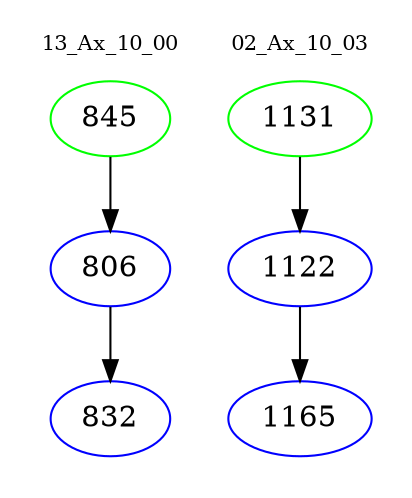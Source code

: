 digraph{
subgraph cluster_0 {
color = white
label = "13_Ax_10_00";
fontsize=10;
T0_845 [label="845", color="green"]
T0_845 -> T0_806 [color="black"]
T0_806 [label="806", color="blue"]
T0_806 -> T0_832 [color="black"]
T0_832 [label="832", color="blue"]
}
subgraph cluster_1 {
color = white
label = "02_Ax_10_03";
fontsize=10;
T1_1131 [label="1131", color="green"]
T1_1131 -> T1_1122 [color="black"]
T1_1122 [label="1122", color="blue"]
T1_1122 -> T1_1165 [color="black"]
T1_1165 [label="1165", color="blue"]
}
}
